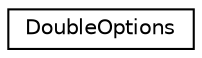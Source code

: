 digraph "Graphical Class Hierarchy"
{
 // LATEX_PDF_SIZE
  edge [fontname="Helvetica",fontsize="10",labelfontname="Helvetica",labelfontsize="10"];
  node [fontname="Helvetica",fontsize="10",shape=record];
  rankdir="LR";
  Node0 [label="DoubleOptions",height=0.2,width=0.4,color="black", fillcolor="white", style="filled",URL="$structoperations__research_1_1math__opt_1_1_double_options.html",tooltip=" "];
}
